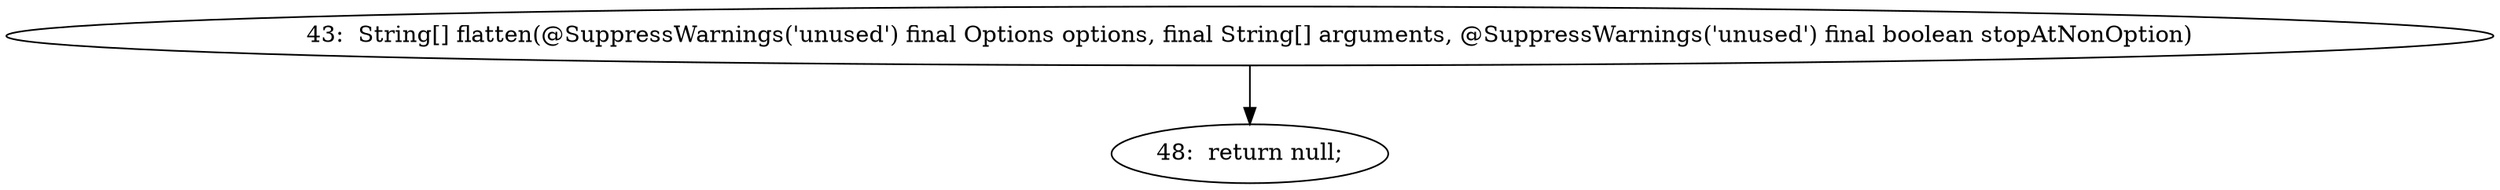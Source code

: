 digraph BasicParser_CFG {
  // graph-vertices
  v1  [label="43:  String[] flatten(@SuppressWarnings('unused') final Options options, final String[] arguments, @SuppressWarnings('unused') final boolean stopAtNonOption)"];
  v2  [label="48:  return null;"];
  // graph-edges
  v1 -> v2;
  // end-of-graph
}
